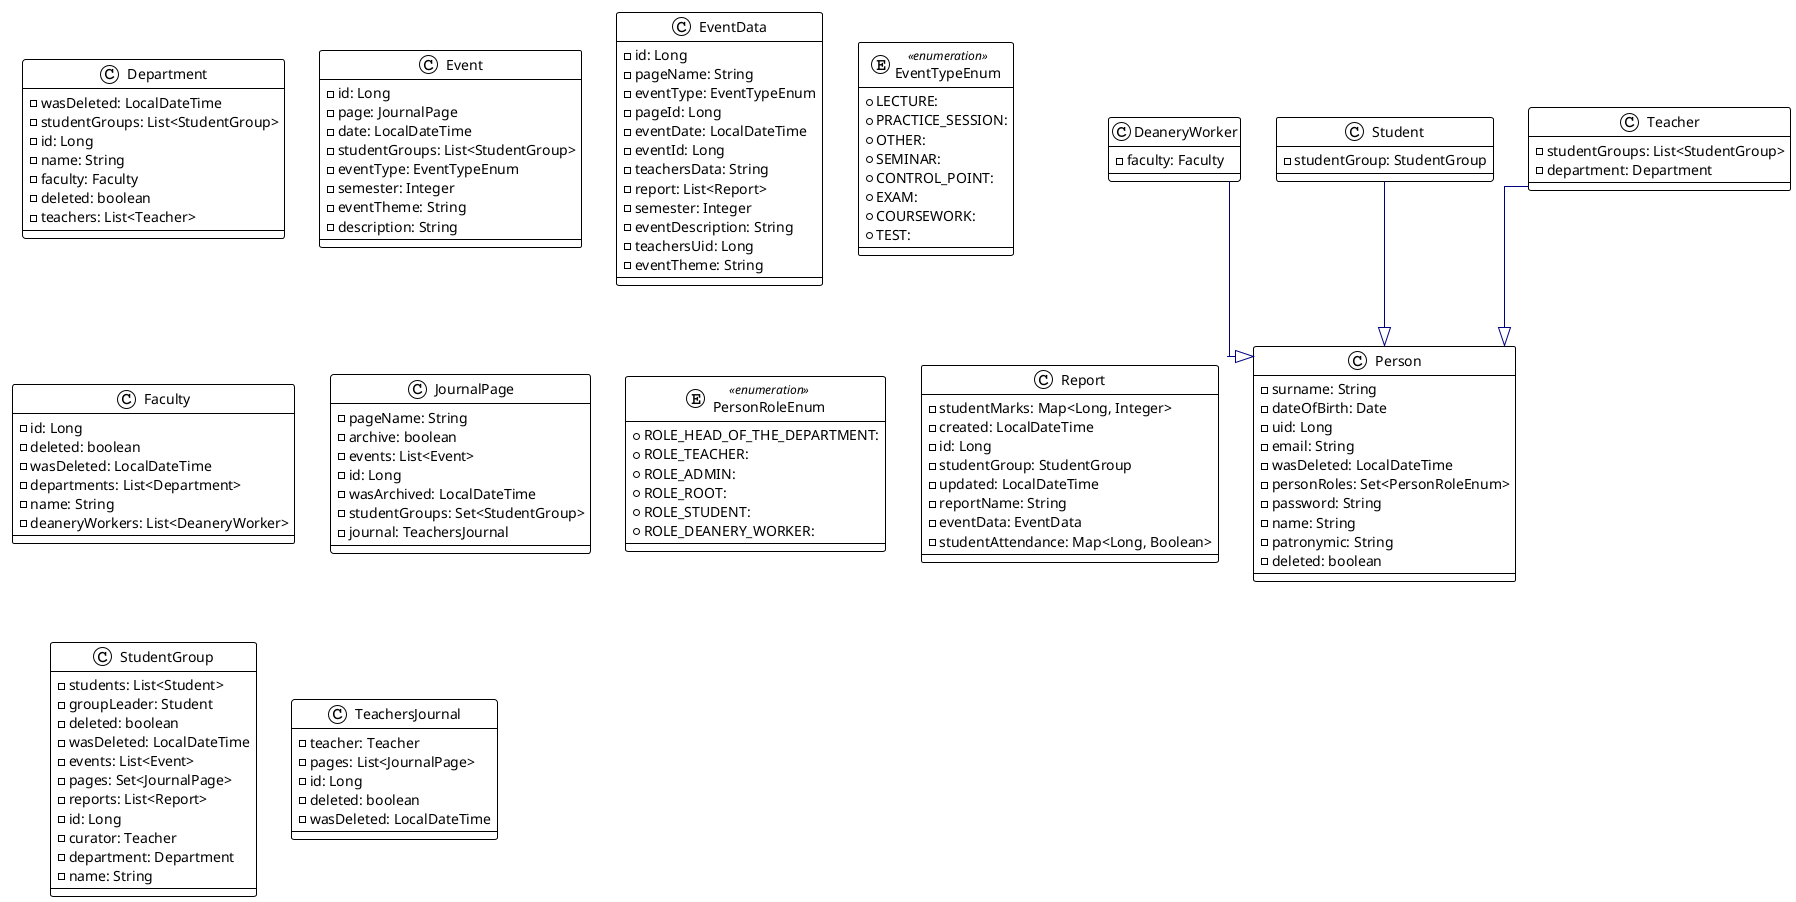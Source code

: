 @startuml

!theme plain
top to bottom direction
skinparam linetype ortho

class DeaneryWorker {
  - faculty: Faculty
}
class Department {
  - wasDeleted: LocalDateTime
  - studentGroups: List<StudentGroup>
  - id: Long
  - name: String
  - faculty: Faculty
  - deleted: boolean
  - teachers: List<Teacher>
}
class Event {
  - id: Long
  - page: JournalPage
  - date: LocalDateTime
  - studentGroups: List<StudentGroup>
  - eventType: EventTypeEnum
  - semester: Integer
  - eventTheme: String
  - description: String
}
class EventData {
  - id: Long
  - pageName: String
  - eventType: EventTypeEnum
  - pageId: Long
  - eventDate: LocalDateTime
  - eventId: Long
  - teachersData: String
  - report: List<Report>
  - semester: Integer
  - eventDescription: String
  - teachersUid: Long
  - eventTheme: String
}
enum EventTypeEnum << enumeration >> {
  + LECTURE: 
  + PRACTICE_SESSION: 
  + OTHER: 
  + SEMINAR: 
  + CONTROL_POINT: 
  + EXAM: 
  + COURSEWORK: 
  + TEST: 
}
class Faculty {
  - id: Long
  - deleted: boolean
  - wasDeleted: LocalDateTime
  - departments: List<Department>
  - name: String
  - deaneryWorkers: List<DeaneryWorker>
}
class JournalPage {
  - pageName: String
  - archive: boolean
  - events: List<Event>
  - id: Long
  - wasArchived: LocalDateTime
  - studentGroups: Set<StudentGroup>
  - journal: TeachersJournal
}
class Person {
  - surname: String
  - dateOfBirth: Date
  - uid: Long
  - email: String
  - wasDeleted: LocalDateTime
  - personRoles: Set<PersonRoleEnum>
  - password: String
  - name: String
  - patronymic: String
  - deleted: boolean
}
enum PersonRoleEnum << enumeration >> {
  + ROLE_HEAD_OF_THE_DEPARTMENT: 
  + ROLE_TEACHER: 
  + ROLE_ADMIN: 
  + ROLE_ROOT: 
  + ROLE_STUDENT: 
  + ROLE_DEANERY_WORKER: 
}
class Report {
  - studentMarks: Map<Long, Integer>
  - created: LocalDateTime
  - id: Long
  - studentGroup: StudentGroup
  - updated: LocalDateTime
  - reportName: String
  - eventData: EventData
  - studentAttendance: Map<Long, Boolean>
}
class Student {
  - studentGroup: StudentGroup
}
class StudentGroup {
  - students: List<Student>
  - groupLeader: Student
  - deleted: boolean
  - wasDeleted: LocalDateTime
  - events: List<Event>
  - pages: Set<JournalPage>
  - reports: List<Report>
  - id: Long
  - curator: Teacher
  - department: Department
  - name: String
}
class Teacher {
  - studentGroups: List<StudentGroup>
  - department: Department
}
class TeachersJournal {
  - teacher: Teacher
  - pages: List<JournalPage>
  - id: Long
  - deleted: boolean
  - wasDeleted: LocalDateTime
}

DeaneryWorker    -[#000082,plain]-^  Person          
Student          -[#000082,plain]-^  Person          
Teacher          -[#000082,plain]-^  Person          
@enduml
